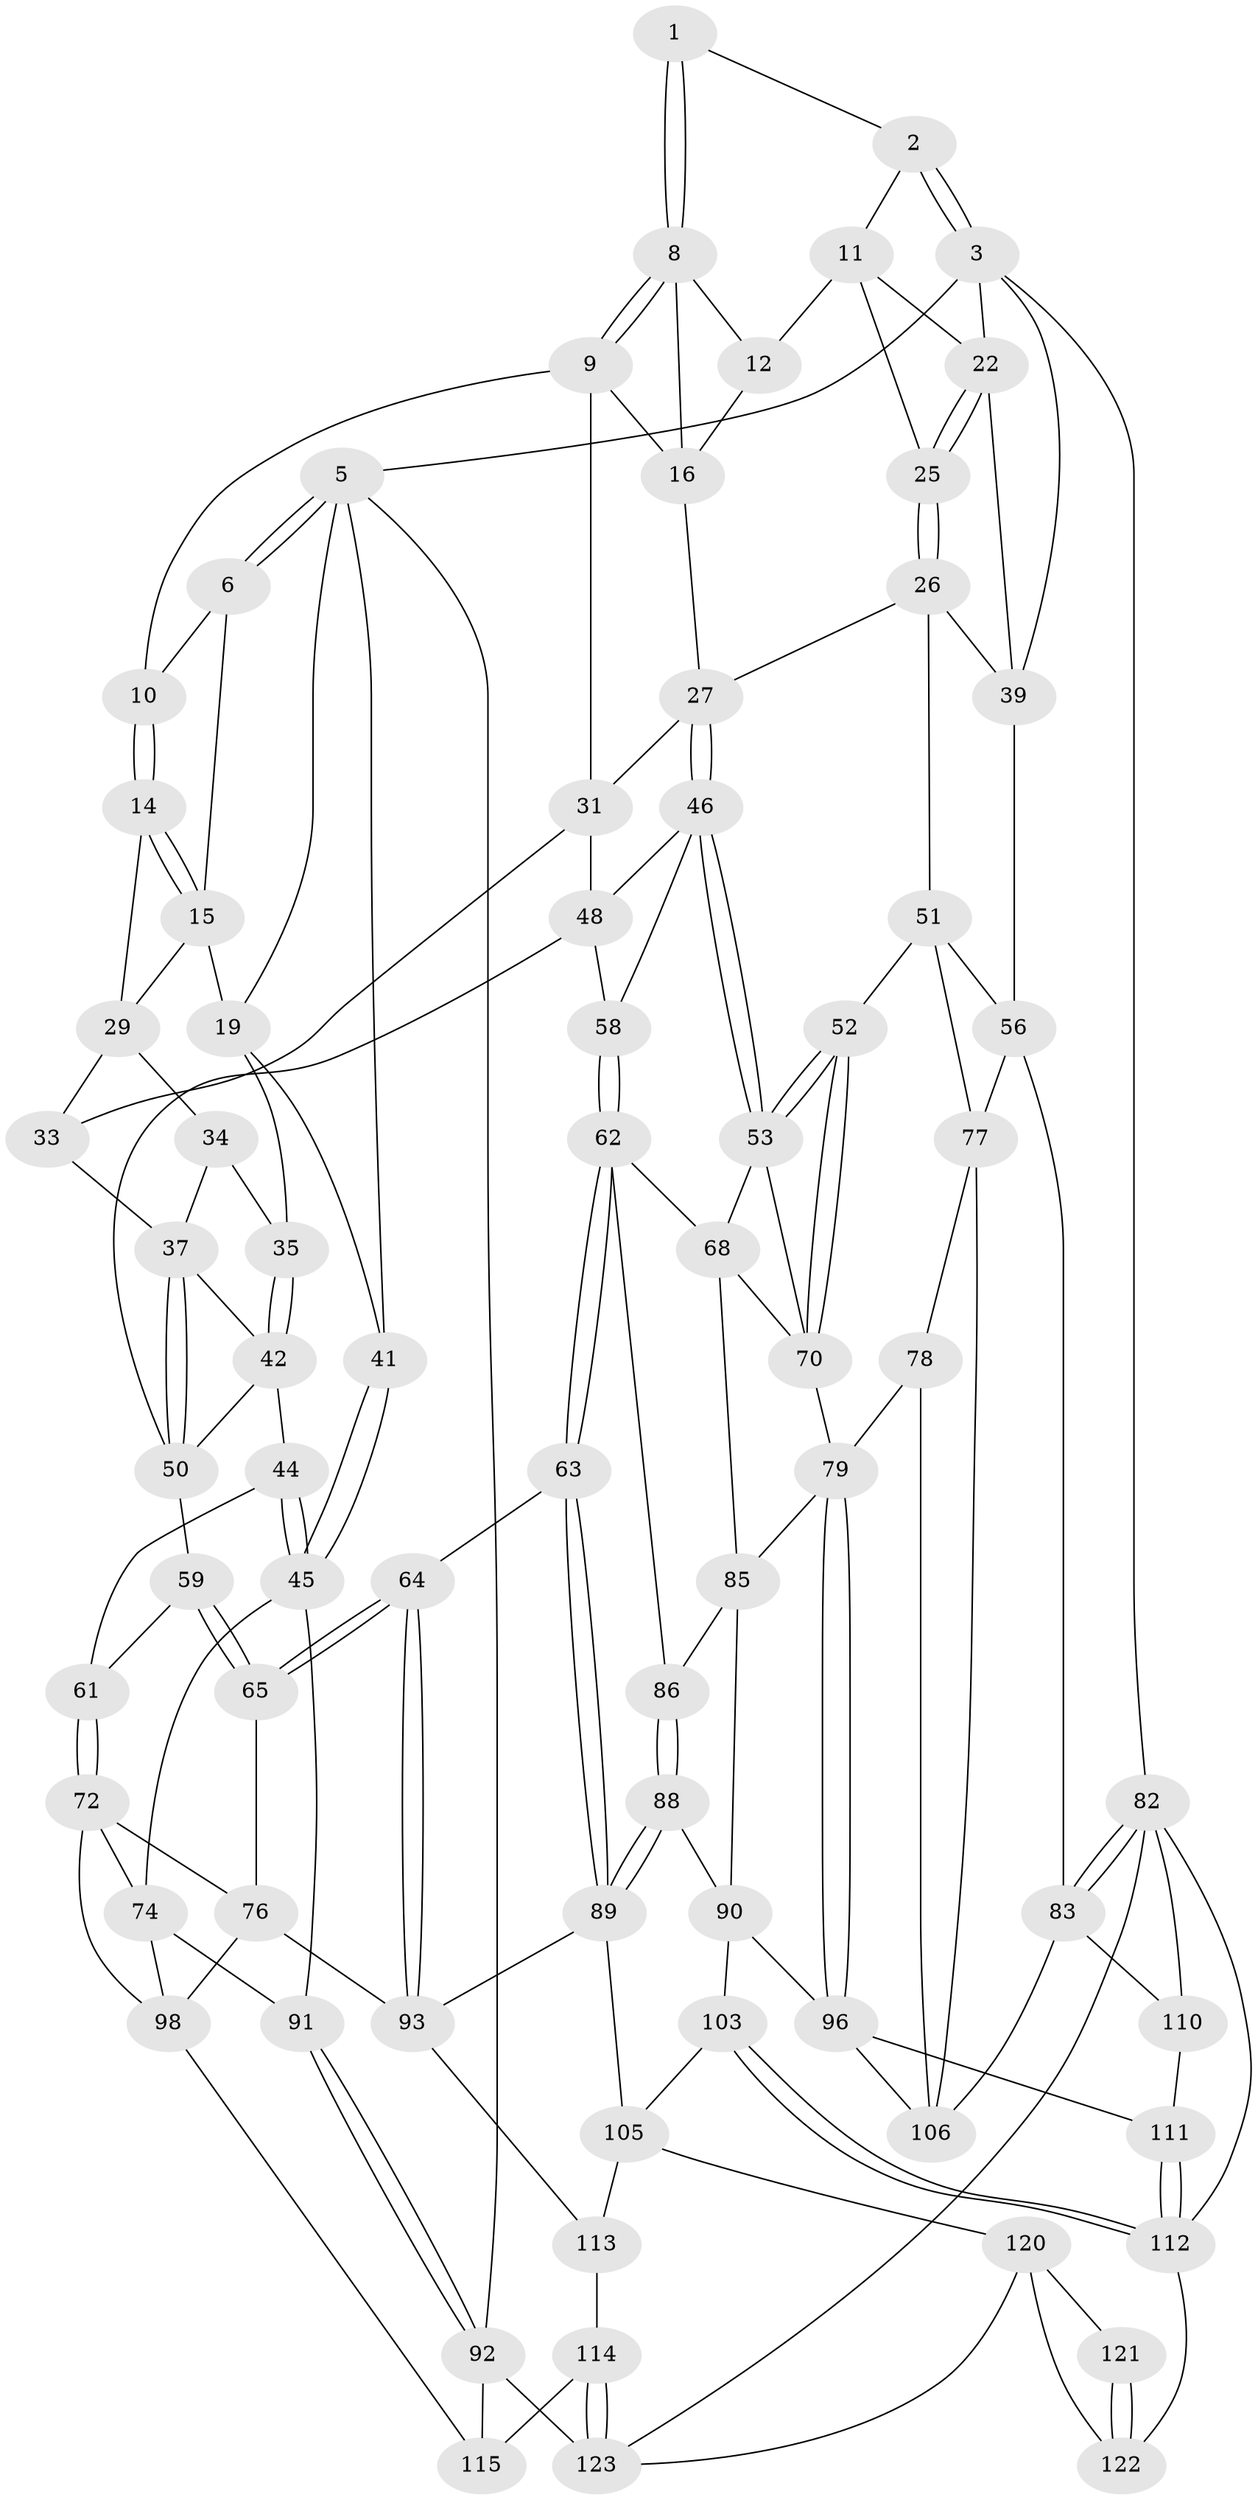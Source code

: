 // original degree distribution, {3: 0.024, 4: 0.232, 6: 0.224, 5: 0.52}
// Generated by graph-tools (version 1.1) at 2025/42/03/06/25 10:42:35]
// undirected, 76 vertices, 169 edges
graph export_dot {
graph [start="1"]
  node [color=gray90,style=filled];
  1 [pos="+0.6188406712500498+0"];
  2 [pos="+0.6839744745453459+0"];
  3 [pos="+1+0",super="+4"];
  5 [pos="+0+0",super="+20"];
  6 [pos="+0.1120104125818176+0",super="+7"];
  8 [pos="+0.5907733807858108+0.02427521826394123",super="+13"];
  9 [pos="+0.5082546561033243+0.11117694466496637",super="+17"];
  10 [pos="+0.4538145067393572+0.10101170157311745"];
  11 [pos="+0.7394424791635021+0.06842736784466692",super="+21"];
  12 [pos="+0.7148527914829168+0.08630902556561314"];
  14 [pos="+0.4514531025097479+0.10206985296631746"];
  15 [pos="+0.15066651743012893+0",super="+18"];
  16 [pos="+0.6228588878773307+0.11947354415057575",super="+24"];
  19 [pos="+0.19199460976997368+0.12516191248842723",super="+36"];
  22 [pos="+1+0",super="+23"];
  25 [pos="+0.8284720085022094+0.2395431076206545"];
  26 [pos="+0.826857271058419+0.24975119559081568",super="+40"];
  27 [pos="+0.7452818821925664+0.25407869978610825",super="+28"];
  29 [pos="+0.3309900042427274+0.12418907256311762",super="+30"];
  31 [pos="+0.582644612651354+0.281935770161396",super="+32"];
  33 [pos="+0.42567810132993517+0.2382119141760384"];
  34 [pos="+0.3228388980260695+0.16700936907081784"];
  35 [pos="+0.22054305260626086+0.23067395911387575"];
  37 [pos="+0.34377169126123336+0.2959504711427933",super="+38"];
  39 [pos="+0.9244419009409811+0.2695206182732352",super="+49"];
  41 [pos="+0+0.387569522426046"];
  42 [pos="+0.23212115949954057+0.2491590840060654",super="+43"];
  44 [pos="+0.12326602600274496+0.4327398081557962"];
  45 [pos="+0+0.40509296088770846",super="+75"];
  46 [pos="+0.7036001873493084+0.44843221589776316",super="+47"];
  48 [pos="+0.5691623022009308+0.3327499498613617",super="+54"];
  50 [pos="+0.344623466238021+0.31630559206722214",super="+55"];
  51 [pos="+0.8702179260518143+0.45587515070442464",super="+57"];
  52 [pos="+0.7854958550918392+0.476892869025143"];
  53 [pos="+0.7250085320718828+0.4722386908110083",super="+67"];
  56 [pos="+1+0.49847796142757717",super="+84"];
  58 [pos="+0.5474992643878667+0.5400455976196651"];
  59 [pos="+0.38742972574487156+0.41905409424525625",super="+60"];
  61 [pos="+0.15752497056062903+0.4563660040024183"];
  62 [pos="+0.5455442771618109+0.5779173553321432",super="+69"];
  63 [pos="+0.517408800420648+0.6075361400466598"];
  64 [pos="+0.44782071778313415+0.6167446434355535"];
  65 [pos="+0.4124873482605812+0.588865168100008",super="+66"];
  68 [pos="+0.6672130149937378+0.5365872211705447",super="+81"];
  70 [pos="+0.768682882545455+0.6012307650696433",super="+71"];
  72 [pos="+0.22587809952442817+0.6234964667163332",super="+73"];
  74 [pos="+0.03714924257784099+0.642038203061239",super="+100"];
  76 [pos="+0.2777401494414125+0.6184711842932048",super="+95"];
  77 [pos="+0.8730756744723569+0.6915242364312608",super="+102"];
  78 [pos="+0.8355865374246041+0.7118614845009518"];
  79 [pos="+0.8258852214933374+0.7149050052617308",super="+80"];
  82 [pos="+1+1",super="+118"];
  83 [pos="+1+1",super="+109"];
  85 [pos="+0.7087702081062426+0.6283664294952932",super="+87"];
  86 [pos="+0.668029516748882+0.5964288896811748"];
  88 [pos="+0.6584093374297103+0.710130745061134"];
  89 [pos="+0.6139104945441788+0.7154525465770931",super="+101"];
  90 [pos="+0.6651892867908343+0.7107817921857947",super="+97"];
  91 [pos="+0+0.7744872074575766"];
  92 [pos="+0+0.8467676900696177",super="+117"];
  93 [pos="+0.40907912877548297+0.7725017405060958",super="+94"];
  96 [pos="+0.7845988085593159+0.7531438588596969",super="+108"];
  98 [pos="+0.2057428673483989+0.7623064082771023",super="+99"];
  103 [pos="+0.6879125588424868+0.8767450795785756",super="+104"];
  105 [pos="+0.5966677359086876+0.8285287117486375",super="+116"];
  106 [pos="+0.9147146207250799+0.8280048641233583",super="+107"];
  110 [pos="+0.8502532377719003+0.8796500438719527"];
  111 [pos="+0.8361929310691948+0.8742202838067703"];
  112 [pos="+0.7439028721825617+0.9848458691068707",super="+119"];
  113 [pos="+0.4104548645088979+0.8806518482124318"];
  114 [pos="+0.2807071749519432+0.9126132646217155"];
  115 [pos="+0.16593664171656156+0.8261351025831208"];
  120 [pos="+0.46493857238891456+1",super="+124"];
  121 [pos="+0.6448865998939649+0.8853058438367619"];
  122 [pos="+0.5025766344611362+1"];
  123 [pos="+0.172232222449881+1",super="+125"];
  1 -- 2;
  1 -- 8;
  1 -- 8;
  2 -- 3;
  2 -- 3;
  2 -- 11;
  3 -- 22;
  3 -- 82;
  3 -- 5;
  3 -- 39;
  5 -- 6;
  5 -- 6;
  5 -- 92;
  5 -- 41;
  5 -- 19;
  6 -- 15;
  6 -- 10;
  8 -- 9;
  8 -- 9;
  8 -- 16;
  8 -- 12;
  9 -- 10;
  9 -- 16;
  9 -- 31;
  10 -- 14;
  10 -- 14;
  11 -- 12;
  11 -- 25;
  11 -- 22;
  12 -- 16;
  14 -- 15;
  14 -- 15;
  14 -- 29;
  15 -- 19;
  15 -- 29;
  16 -- 27;
  19 -- 35;
  19 -- 41;
  22 -- 25;
  22 -- 25;
  22 -- 39;
  25 -- 26;
  25 -- 26;
  26 -- 27;
  26 -- 51;
  26 -- 39;
  27 -- 46;
  27 -- 46;
  27 -- 31;
  29 -- 34;
  29 -- 33;
  31 -- 48;
  31 -- 33;
  33 -- 37;
  34 -- 35;
  34 -- 37;
  35 -- 42;
  35 -- 42;
  37 -- 50;
  37 -- 50;
  37 -- 42;
  39 -- 56;
  41 -- 45;
  41 -- 45;
  42 -- 50;
  42 -- 44;
  44 -- 45;
  44 -- 45;
  44 -- 61;
  45 -- 74;
  45 -- 91;
  46 -- 53;
  46 -- 53;
  46 -- 48;
  46 -- 58;
  48 -- 50;
  48 -- 58;
  50 -- 59;
  51 -- 52;
  51 -- 56;
  51 -- 77;
  52 -- 53;
  52 -- 53;
  52 -- 70;
  52 -- 70;
  53 -- 68;
  53 -- 70;
  56 -- 83;
  56 -- 77;
  58 -- 62;
  58 -- 62;
  59 -- 65 [weight=2];
  59 -- 65;
  59 -- 61;
  61 -- 72;
  61 -- 72;
  62 -- 63;
  62 -- 63;
  62 -- 86;
  62 -- 68;
  63 -- 64;
  63 -- 89;
  63 -- 89;
  64 -- 65;
  64 -- 65;
  64 -- 93;
  64 -- 93;
  65 -- 76;
  68 -- 85;
  68 -- 70;
  70 -- 79;
  72 -- 76;
  72 -- 74;
  72 -- 98;
  74 -- 91;
  74 -- 98;
  76 -- 98;
  76 -- 93;
  77 -- 78;
  77 -- 106;
  78 -- 79;
  78 -- 106;
  79 -- 96;
  79 -- 96;
  79 -- 85;
  82 -- 83;
  82 -- 83;
  82 -- 110;
  82 -- 112;
  82 -- 123;
  83 -- 106;
  83 -- 110;
  85 -- 86;
  85 -- 90;
  86 -- 88;
  86 -- 88;
  88 -- 89;
  88 -- 89;
  88 -- 90;
  89 -- 93;
  89 -- 105;
  90 -- 96;
  90 -- 103;
  91 -- 92;
  91 -- 92;
  92 -- 123 [weight=2];
  92 -- 115;
  93 -- 113;
  96 -- 111;
  96 -- 106;
  98 -- 115;
  103 -- 112;
  103 -- 112;
  103 -- 105;
  105 -- 120;
  105 -- 113;
  110 -- 111;
  111 -- 112;
  111 -- 112;
  112 -- 122;
  113 -- 114;
  114 -- 115;
  114 -- 123;
  114 -- 123;
  120 -- 121;
  120 -- 122;
  120 -- 123;
  121 -- 122;
  121 -- 122;
}
